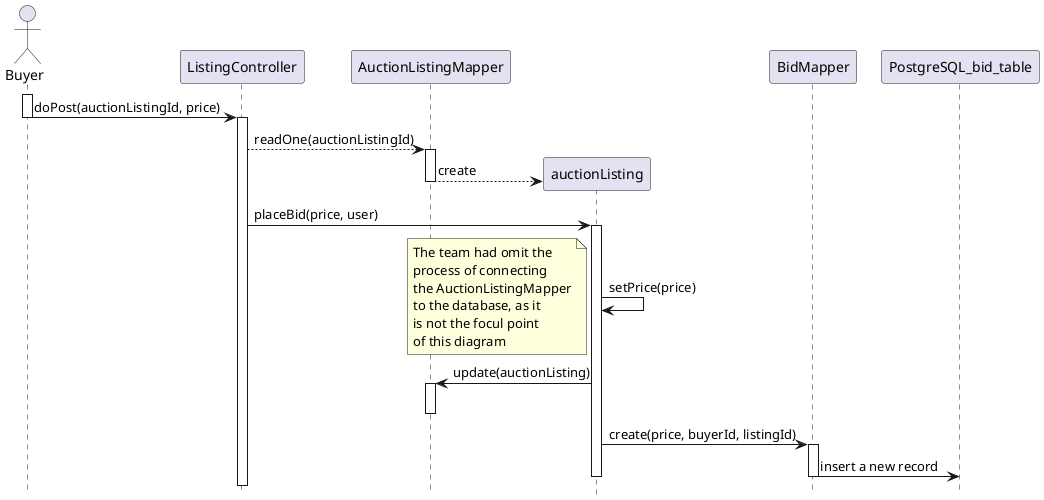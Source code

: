 @startuml Association_Table_Mapping_Buyer

hide footbox
actor Buyer

activate Buyer
Buyer -> ListingController: doPost(auctionListingId, price)
deactivate Buyer
activate ListingController
ListingController --> AuctionListingMapper: readOne(auctionListingId)
activate AuctionListingMapper
create auctionListing
AuctionListingMapper --> auctionListing: create
deactivate AuctionListingMapper
ListingController -> auctionListing: placeBid(price, user)
activate auctionListing
auctionListing -> auctionListing: setPrice(price)

note top
    The team had omit the 
    process of connecting 
    the AuctionListingMapper
    to the database, as it 
    is not the focul point 
    of this diagram
end note

auctionListing -> AuctionListingMapper: update(auctionListing)
activate AuctionListingMapper
deactivate AuctionListingMapper
auctionListing -> BidMapper: create(price, buyerId, listingId)
activate BidMapper
BidMapper -> PostgreSQL_bid_table: insert a new record


deactivate BidMapper
deactivate auctionListing

@enduml